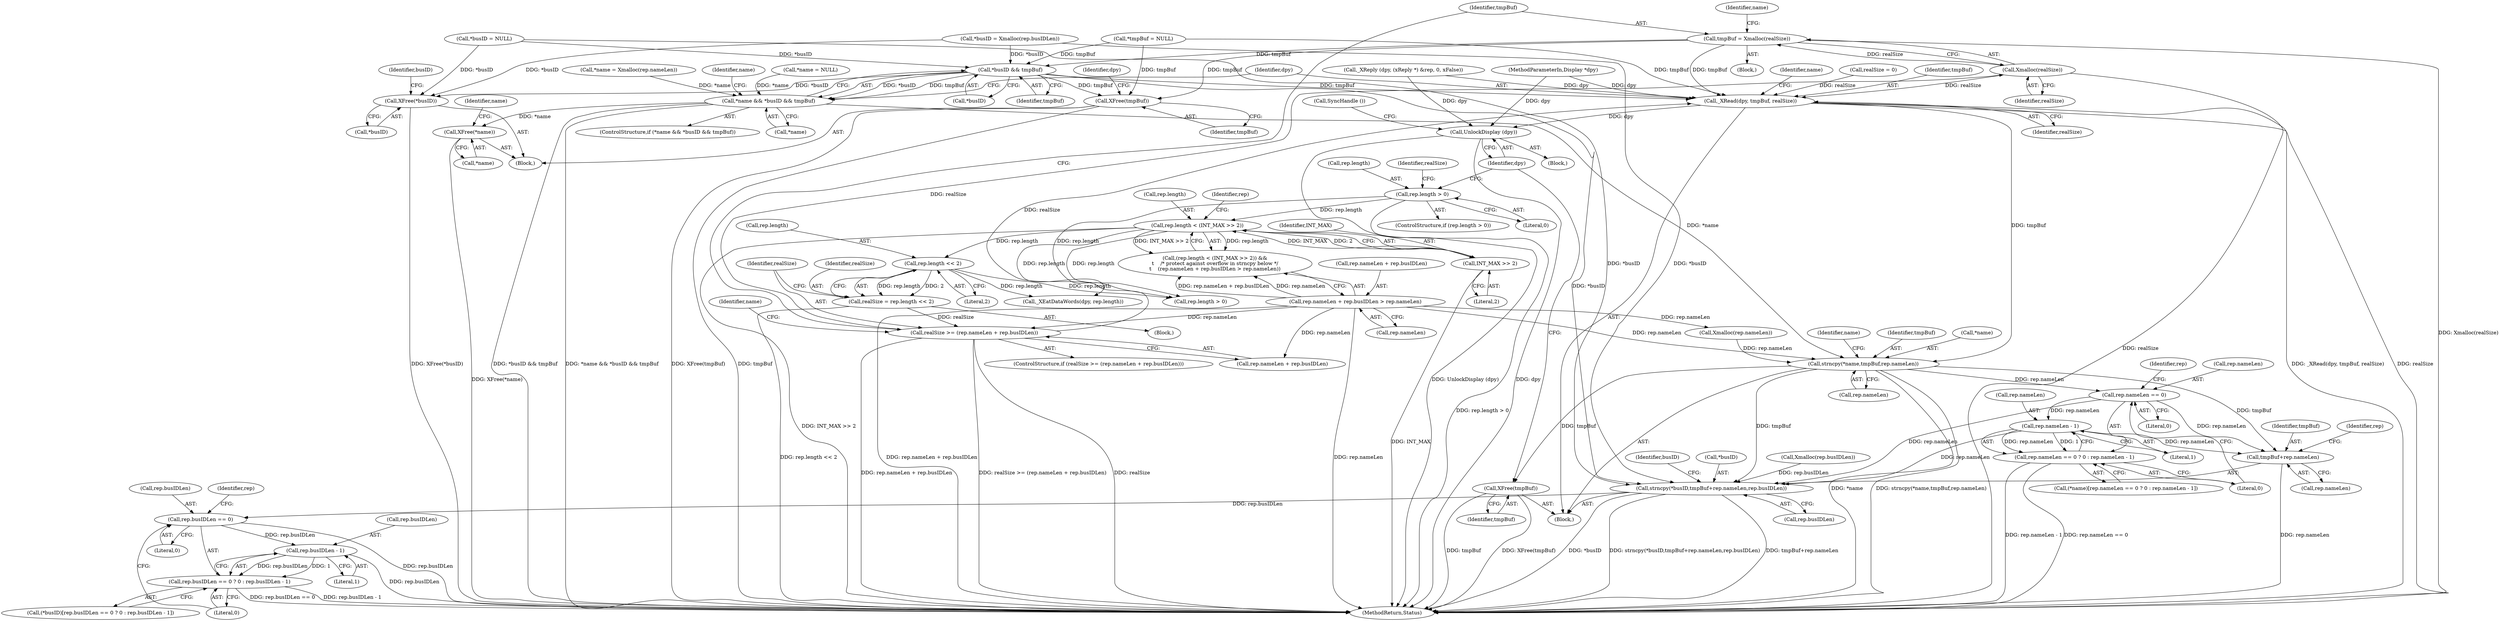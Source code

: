digraph "0_libXvMC_2cd95e7da8367cccdcdd5c9b160012d1dec5cbdb@API" {
"1000333" [label="(Call,tmpBuf = Xmalloc(realSize))"];
"1000335" [label="(Call,Xmalloc(realSize))"];
"1000323" [label="(Call,realSize >= (rep.nameLen + rep.busIDLen))"];
"1000315" [label="(Call,realSize = rep.length << 2)"];
"1000317" [label="(Call,rep.length << 2)"];
"1000296" [label="(Call,rep.length < (INT_MAX >> 2))"];
"1000280" [label="(Call,rep.length > 0)"];
"1000300" [label="(Call,INT_MAX >> 2)"];
"1000303" [label="(Call,rep.nameLen + rep.busIDLen > rep.nameLen)"];
"1000355" [label="(Call,*busID && tmpBuf)"];
"1000352" [label="(Call,*name && *busID && tmpBuf)"];
"1000364" [label="(Call,strncpy(*name,tmpBuf,rep.nameLen))"];
"1000376" [label="(Call,rep.nameLen == 0)"];
"1000382" [label="(Call,rep.nameLen - 1)"];
"1000375" [label="(Call,rep.nameLen == 0 ? 0 : rep.nameLen - 1)"];
"1000388" [label="(Call,strncpy(*busID,tmpBuf+rep.nameLen,rep.busIDLen))"];
"1000404" [label="(Call,rep.busIDLen == 0)"];
"1000410" [label="(Call,rep.busIDLen - 1)"];
"1000403" [label="(Call,rep.busIDLen == 0 ? 0 : rep.busIDLen - 1)"];
"1000391" [label="(Call,tmpBuf+rep.nameLen)"];
"1000416" [label="(Call,XFree(tmpBuf))"];
"1000420" [label="(Call,XFree(*name))"];
"1000360" [label="(Call,_XRead(dpy, tmpBuf, realSize))"];
"1000447" [label="(Call,UnlockDisplay (dpy))"];
"1000427" [label="(Call,XFree(*busID))"];
"1000434" [label="(Call,XFree(tmpBuf))"];
"1000249" [label="(Call,_XReply (dpy, (xReply *) &rep, 0, xFalse))"];
"1000422" [label="(Identifier,name)"];
"1000393" [label="(Call,rep.nameLen)"];
"1000384" [label="(Identifier,rep)"];
"1000392" [label="(Identifier,tmpBuf)"];
"1000303" [label="(Call,rep.nameLen + rep.busIDLen > rep.nameLen)"];
"1000448" [label="(Identifier,dpy)"];
"1000280" [label="(Call,rep.length > 0)"];
"1000360" [label="(Call,_XRead(dpy, tmpBuf, realSize))"];
"1000490" [label="(MethodReturn,Status)"];
"1000297" [label="(Call,rep.length)"];
"1000435" [label="(Identifier,tmpBuf)"];
"1000291" [label="(Call,*tmpBuf = NULL)"];
"1000437" [label="(Identifier,dpy)"];
"1000377" [label="(Call,rep.nameLen)"];
"1000281" [label="(Call,rep.length)"];
"1000304" [label="(Call,rep.nameLen + rep.busIDLen)"];
"1000391" [label="(Call,tmpBuf+rep.nameLen)"];
"1000396" [label="(Call,rep.busIDLen)"];
"1000410" [label="(Call,rep.busIDLen - 1)"];
"1000419" [label="(Block,)"];
"1000366" [label="(Identifier,name)"];
"1000344" [label="(Call,*busID = Xmalloc(rep.busIDLen))"];
"1000356" [label="(Call,*busID)"];
"1000436" [label="(Call,_XEatDataWords(dpy, rep.length))"];
"1000380" [label="(Literal,0)"];
"1000434" [label="(Call,XFree(tmpBuf))"];
"1000306" [label="(Identifier,rep)"];
"1000449" [label="(Call,SyncHandle ())"];
"1000361" [label="(Identifier,dpy)"];
"1000300" [label="(Call,INT_MAX >> 2)"];
"1000374" [label="(Identifier,name)"];
"1000382" [label="(Call,rep.nameLen - 1)"];
"1000340" [label="(Call,Xmalloc(rep.nameLen))"];
"1000288" [label="(Identifier,realSize)"];
"1000376" [label="(Call,rep.nameLen == 0)"];
"1000339" [label="(Identifier,name)"];
"1000367" [label="(Identifier,tmpBuf)"];
"1000364" [label="(Call,strncpy(*name,tmpBuf,rep.nameLen))"];
"1000318" [label="(Call,rep.length)"];
"1000412" [label="(Identifier,rep)"];
"1000417" [label="(Identifier,tmpBuf)"];
"1000363" [label="(Identifier,realSize)"];
"1000323" [label="(Call,realSize >= (rep.nameLen + rep.busIDLen))"];
"1000427" [label="(Call,XFree(*busID))"];
"1000432" [label="(Identifier,busID)"];
"1000381" [label="(Literal,0)"];
"1000411" [label="(Call,rep.busIDLen)"];
"1000359" [label="(Block,)"];
"1000284" [label="(Literal,0)"];
"1000375" [label="(Call,rep.nameLen == 0 ? 0 : rep.nameLen - 1)"];
"1000287" [label="(Call,realSize = 0)"];
"1000362" [label="(Identifier,tmpBuf)"];
"1000332" [label="(Block,)"];
"1000421" [label="(Call,*name)"];
"1000483" [label="(Call,rep.length > 0)"];
"1000333" [label="(Call,tmpBuf = Xmalloc(realSize))"];
"1000354" [label="(Identifier,name)"];
"1000324" [label="(Identifier,realSize)"];
"1000403" [label="(Call,rep.busIDLen == 0 ? 0 : rep.busIDLen - 1)"];
"1000103" [label="(MethodParameterIn,Display *dpy)"];
"1000295" [label="(Call,(rep.length < (INT_MAX >> 2)) &&\n\t    /* protect against overflow in strncpy below */\n\t    (rep.nameLen + rep.busIDLen > rep.nameLen))"];
"1000352" [label="(Call,*name && *busID && tmpBuf)"];
"1000302" [label="(Literal,2)"];
"1000111" [label="(Block,)"];
"1000311" [label="(Call,rep.nameLen)"];
"1000315" [label="(Call,realSize = rep.length << 2)"];
"1000279" [label="(ControlStructure,if (rep.length > 0))"];
"1000317" [label="(Call,rep.length << 2)"];
"1000296" [label="(Call,rep.length < (INT_MAX >> 2))"];
"1000358" [label="(Identifier,tmpBuf)"];
"1000314" [label="(Block,)"];
"1000322" [label="(ControlStructure,if (realSize >= (rep.nameLen + rep.busIDLen)))"];
"1000325" [label="(Call,rep.nameLen + rep.busIDLen)"];
"1000409" [label="(Literal,0)"];
"1000351" [label="(ControlStructure,if (*name && *busID && tmpBuf))"];
"1000137" [label="(Call,*busID = NULL)"];
"1000388" [label="(Call,strncpy(*busID,tmpBuf+rep.nameLen,rep.busIDLen))"];
"1000397" [label="(Identifier,rep)"];
"1000386" [label="(Literal,1)"];
"1000365" [label="(Call,*name)"];
"1000425" [label="(Identifier,name)"];
"1000416" [label="(Call,XFree(tmpBuf))"];
"1000447" [label="(Call,UnlockDisplay (dpy))"];
"1000402" [label="(Identifier,busID)"];
"1000334" [label="(Identifier,tmpBuf)"];
"1000383" [label="(Call,rep.nameLen)"];
"1000133" [label="(Call,*name = NULL)"];
"1000389" [label="(Call,*busID)"];
"1000372" [label="(Call,(*name)[rep.nameLen == 0 ? 0 : rep.nameLen - 1])"];
"1000404" [label="(Call,rep.busIDLen == 0)"];
"1000301" [label="(Identifier,INT_MAX)"];
"1000428" [label="(Call,*busID)"];
"1000347" [label="(Call,Xmalloc(rep.busIDLen))"];
"1000335" [label="(Call,Xmalloc(realSize))"];
"1000337" [label="(Call,*name = Xmalloc(rep.nameLen))"];
"1000355" [label="(Call,*busID && tmpBuf)"];
"1000408" [label="(Literal,0)"];
"1000400" [label="(Call,(*busID)[rep.busIDLen == 0 ? 0 : rep.busIDLen - 1])"];
"1000414" [label="(Literal,1)"];
"1000316" [label="(Identifier,realSize)"];
"1000321" [label="(Literal,2)"];
"1000336" [label="(Identifier,realSize)"];
"1000353" [label="(Call,*name)"];
"1000420" [label="(Call,XFree(*name))"];
"1000368" [label="(Call,rep.nameLen)"];
"1000405" [label="(Call,rep.busIDLen)"];
"1000333" -> "1000332"  [label="AST: "];
"1000333" -> "1000335"  [label="CFG: "];
"1000334" -> "1000333"  [label="AST: "];
"1000335" -> "1000333"  [label="AST: "];
"1000339" -> "1000333"  [label="CFG: "];
"1000333" -> "1000490"  [label="DDG: Xmalloc(realSize)"];
"1000335" -> "1000333"  [label="DDG: realSize"];
"1000333" -> "1000355"  [label="DDG: tmpBuf"];
"1000333" -> "1000360"  [label="DDG: tmpBuf"];
"1000333" -> "1000434"  [label="DDG: tmpBuf"];
"1000335" -> "1000336"  [label="CFG: "];
"1000336" -> "1000335"  [label="AST: "];
"1000335" -> "1000490"  [label="DDG: realSize"];
"1000323" -> "1000335"  [label="DDG: realSize"];
"1000335" -> "1000360"  [label="DDG: realSize"];
"1000323" -> "1000322"  [label="AST: "];
"1000323" -> "1000325"  [label="CFG: "];
"1000324" -> "1000323"  [label="AST: "];
"1000325" -> "1000323"  [label="AST: "];
"1000334" -> "1000323"  [label="CFG: "];
"1000354" -> "1000323"  [label="CFG: "];
"1000323" -> "1000490"  [label="DDG: realSize"];
"1000323" -> "1000490"  [label="DDG: rep.nameLen + rep.busIDLen"];
"1000323" -> "1000490"  [label="DDG: realSize >= (rep.nameLen + rep.busIDLen)"];
"1000315" -> "1000323"  [label="DDG: realSize"];
"1000303" -> "1000323"  [label="DDG: rep.nameLen"];
"1000323" -> "1000360"  [label="DDG: realSize"];
"1000315" -> "1000314"  [label="AST: "];
"1000315" -> "1000317"  [label="CFG: "];
"1000316" -> "1000315"  [label="AST: "];
"1000317" -> "1000315"  [label="AST: "];
"1000324" -> "1000315"  [label="CFG: "];
"1000315" -> "1000490"  [label="DDG: rep.length << 2"];
"1000317" -> "1000315"  [label="DDG: rep.length"];
"1000317" -> "1000315"  [label="DDG: 2"];
"1000317" -> "1000321"  [label="CFG: "];
"1000318" -> "1000317"  [label="AST: "];
"1000321" -> "1000317"  [label="AST: "];
"1000296" -> "1000317"  [label="DDG: rep.length"];
"1000317" -> "1000436"  [label="DDG: rep.length"];
"1000317" -> "1000483"  [label="DDG: rep.length"];
"1000296" -> "1000295"  [label="AST: "];
"1000296" -> "1000300"  [label="CFG: "];
"1000297" -> "1000296"  [label="AST: "];
"1000300" -> "1000296"  [label="AST: "];
"1000306" -> "1000296"  [label="CFG: "];
"1000295" -> "1000296"  [label="CFG: "];
"1000296" -> "1000490"  [label="DDG: INT_MAX >> 2"];
"1000296" -> "1000295"  [label="DDG: rep.length"];
"1000296" -> "1000295"  [label="DDG: INT_MAX >> 2"];
"1000280" -> "1000296"  [label="DDG: rep.length"];
"1000300" -> "1000296"  [label="DDG: INT_MAX"];
"1000300" -> "1000296"  [label="DDG: 2"];
"1000296" -> "1000436"  [label="DDG: rep.length"];
"1000296" -> "1000483"  [label="DDG: rep.length"];
"1000280" -> "1000279"  [label="AST: "];
"1000280" -> "1000284"  [label="CFG: "];
"1000281" -> "1000280"  [label="AST: "];
"1000284" -> "1000280"  [label="AST: "];
"1000288" -> "1000280"  [label="CFG: "];
"1000448" -> "1000280"  [label="CFG: "];
"1000280" -> "1000490"  [label="DDG: rep.length > 0"];
"1000280" -> "1000483"  [label="DDG: rep.length"];
"1000300" -> "1000302"  [label="CFG: "];
"1000301" -> "1000300"  [label="AST: "];
"1000302" -> "1000300"  [label="AST: "];
"1000300" -> "1000490"  [label="DDG: INT_MAX"];
"1000303" -> "1000295"  [label="AST: "];
"1000303" -> "1000311"  [label="CFG: "];
"1000304" -> "1000303"  [label="AST: "];
"1000311" -> "1000303"  [label="AST: "];
"1000295" -> "1000303"  [label="CFG: "];
"1000303" -> "1000490"  [label="DDG: rep.nameLen + rep.busIDLen"];
"1000303" -> "1000490"  [label="DDG: rep.nameLen"];
"1000303" -> "1000295"  [label="DDG: rep.nameLen + rep.busIDLen"];
"1000303" -> "1000295"  [label="DDG: rep.nameLen"];
"1000303" -> "1000325"  [label="DDG: rep.nameLen"];
"1000303" -> "1000340"  [label="DDG: rep.nameLen"];
"1000303" -> "1000364"  [label="DDG: rep.nameLen"];
"1000355" -> "1000352"  [label="AST: "];
"1000355" -> "1000356"  [label="CFG: "];
"1000355" -> "1000358"  [label="CFG: "];
"1000356" -> "1000355"  [label="AST: "];
"1000358" -> "1000355"  [label="AST: "];
"1000352" -> "1000355"  [label="CFG: "];
"1000355" -> "1000352"  [label="DDG: *busID"];
"1000355" -> "1000352"  [label="DDG: tmpBuf"];
"1000137" -> "1000355"  [label="DDG: *busID"];
"1000344" -> "1000355"  [label="DDG: *busID"];
"1000291" -> "1000355"  [label="DDG: tmpBuf"];
"1000355" -> "1000360"  [label="DDG: tmpBuf"];
"1000355" -> "1000388"  [label="DDG: *busID"];
"1000355" -> "1000427"  [label="DDG: *busID"];
"1000355" -> "1000434"  [label="DDG: tmpBuf"];
"1000352" -> "1000351"  [label="AST: "];
"1000352" -> "1000353"  [label="CFG: "];
"1000353" -> "1000352"  [label="AST: "];
"1000361" -> "1000352"  [label="CFG: "];
"1000422" -> "1000352"  [label="CFG: "];
"1000352" -> "1000490"  [label="DDG: *name && *busID && tmpBuf"];
"1000352" -> "1000490"  [label="DDG: *busID && tmpBuf"];
"1000133" -> "1000352"  [label="DDG: *name"];
"1000337" -> "1000352"  [label="DDG: *name"];
"1000352" -> "1000364"  [label="DDG: *name"];
"1000352" -> "1000420"  [label="DDG: *name"];
"1000364" -> "1000359"  [label="AST: "];
"1000364" -> "1000368"  [label="CFG: "];
"1000365" -> "1000364"  [label="AST: "];
"1000367" -> "1000364"  [label="AST: "];
"1000368" -> "1000364"  [label="AST: "];
"1000374" -> "1000364"  [label="CFG: "];
"1000364" -> "1000490"  [label="DDG: *name"];
"1000364" -> "1000490"  [label="DDG: strncpy(*name,tmpBuf,rep.nameLen)"];
"1000360" -> "1000364"  [label="DDG: tmpBuf"];
"1000340" -> "1000364"  [label="DDG: rep.nameLen"];
"1000364" -> "1000376"  [label="DDG: rep.nameLen"];
"1000364" -> "1000388"  [label="DDG: tmpBuf"];
"1000364" -> "1000391"  [label="DDG: tmpBuf"];
"1000364" -> "1000416"  [label="DDG: tmpBuf"];
"1000376" -> "1000375"  [label="AST: "];
"1000376" -> "1000380"  [label="CFG: "];
"1000377" -> "1000376"  [label="AST: "];
"1000380" -> "1000376"  [label="AST: "];
"1000381" -> "1000376"  [label="CFG: "];
"1000384" -> "1000376"  [label="CFG: "];
"1000376" -> "1000382"  [label="DDG: rep.nameLen"];
"1000376" -> "1000388"  [label="DDG: rep.nameLen"];
"1000376" -> "1000391"  [label="DDG: rep.nameLen"];
"1000382" -> "1000375"  [label="AST: "];
"1000382" -> "1000386"  [label="CFG: "];
"1000383" -> "1000382"  [label="AST: "];
"1000386" -> "1000382"  [label="AST: "];
"1000375" -> "1000382"  [label="CFG: "];
"1000382" -> "1000375"  [label="DDG: rep.nameLen"];
"1000382" -> "1000375"  [label="DDG: 1"];
"1000382" -> "1000388"  [label="DDG: rep.nameLen"];
"1000382" -> "1000391"  [label="DDG: rep.nameLen"];
"1000375" -> "1000372"  [label="AST: "];
"1000375" -> "1000381"  [label="CFG: "];
"1000381" -> "1000375"  [label="AST: "];
"1000372" -> "1000375"  [label="CFG: "];
"1000375" -> "1000490"  [label="DDG: rep.nameLen == 0"];
"1000375" -> "1000490"  [label="DDG: rep.nameLen - 1"];
"1000388" -> "1000359"  [label="AST: "];
"1000388" -> "1000396"  [label="CFG: "];
"1000389" -> "1000388"  [label="AST: "];
"1000391" -> "1000388"  [label="AST: "];
"1000396" -> "1000388"  [label="AST: "];
"1000402" -> "1000388"  [label="CFG: "];
"1000388" -> "1000490"  [label="DDG: *busID"];
"1000388" -> "1000490"  [label="DDG: strncpy(*busID,tmpBuf+rep.nameLen,rep.busIDLen)"];
"1000388" -> "1000490"  [label="DDG: tmpBuf+rep.nameLen"];
"1000137" -> "1000388"  [label="DDG: *busID"];
"1000344" -> "1000388"  [label="DDG: *busID"];
"1000347" -> "1000388"  [label="DDG: rep.busIDLen"];
"1000388" -> "1000404"  [label="DDG: rep.busIDLen"];
"1000404" -> "1000403"  [label="AST: "];
"1000404" -> "1000408"  [label="CFG: "];
"1000405" -> "1000404"  [label="AST: "];
"1000408" -> "1000404"  [label="AST: "];
"1000409" -> "1000404"  [label="CFG: "];
"1000412" -> "1000404"  [label="CFG: "];
"1000404" -> "1000490"  [label="DDG: rep.busIDLen"];
"1000404" -> "1000410"  [label="DDG: rep.busIDLen"];
"1000410" -> "1000403"  [label="AST: "];
"1000410" -> "1000414"  [label="CFG: "];
"1000411" -> "1000410"  [label="AST: "];
"1000414" -> "1000410"  [label="AST: "];
"1000403" -> "1000410"  [label="CFG: "];
"1000410" -> "1000490"  [label="DDG: rep.busIDLen"];
"1000410" -> "1000403"  [label="DDG: rep.busIDLen"];
"1000410" -> "1000403"  [label="DDG: 1"];
"1000403" -> "1000400"  [label="AST: "];
"1000403" -> "1000409"  [label="CFG: "];
"1000409" -> "1000403"  [label="AST: "];
"1000400" -> "1000403"  [label="CFG: "];
"1000403" -> "1000490"  [label="DDG: rep.busIDLen == 0"];
"1000403" -> "1000490"  [label="DDG: rep.busIDLen - 1"];
"1000391" -> "1000393"  [label="CFG: "];
"1000392" -> "1000391"  [label="AST: "];
"1000393" -> "1000391"  [label="AST: "];
"1000397" -> "1000391"  [label="CFG: "];
"1000391" -> "1000490"  [label="DDG: rep.nameLen"];
"1000416" -> "1000359"  [label="AST: "];
"1000416" -> "1000417"  [label="CFG: "];
"1000417" -> "1000416"  [label="AST: "];
"1000448" -> "1000416"  [label="CFG: "];
"1000416" -> "1000490"  [label="DDG: XFree(tmpBuf)"];
"1000416" -> "1000490"  [label="DDG: tmpBuf"];
"1000420" -> "1000419"  [label="AST: "];
"1000420" -> "1000421"  [label="CFG: "];
"1000421" -> "1000420"  [label="AST: "];
"1000425" -> "1000420"  [label="CFG: "];
"1000420" -> "1000490"  [label="DDG: XFree(*name)"];
"1000360" -> "1000359"  [label="AST: "];
"1000360" -> "1000363"  [label="CFG: "];
"1000361" -> "1000360"  [label="AST: "];
"1000362" -> "1000360"  [label="AST: "];
"1000363" -> "1000360"  [label="AST: "];
"1000366" -> "1000360"  [label="CFG: "];
"1000360" -> "1000490"  [label="DDG: _XRead(dpy, tmpBuf, realSize)"];
"1000360" -> "1000490"  [label="DDG: realSize"];
"1000249" -> "1000360"  [label="DDG: dpy"];
"1000103" -> "1000360"  [label="DDG: dpy"];
"1000291" -> "1000360"  [label="DDG: tmpBuf"];
"1000287" -> "1000360"  [label="DDG: realSize"];
"1000360" -> "1000447"  [label="DDG: dpy"];
"1000447" -> "1000111"  [label="AST: "];
"1000447" -> "1000448"  [label="CFG: "];
"1000448" -> "1000447"  [label="AST: "];
"1000449" -> "1000447"  [label="CFG: "];
"1000447" -> "1000490"  [label="DDG: UnlockDisplay (dpy)"];
"1000447" -> "1000490"  [label="DDG: dpy"];
"1000249" -> "1000447"  [label="DDG: dpy"];
"1000103" -> "1000447"  [label="DDG: dpy"];
"1000427" -> "1000419"  [label="AST: "];
"1000427" -> "1000428"  [label="CFG: "];
"1000428" -> "1000427"  [label="AST: "];
"1000432" -> "1000427"  [label="CFG: "];
"1000427" -> "1000490"  [label="DDG: XFree(*busID)"];
"1000137" -> "1000427"  [label="DDG: *busID"];
"1000344" -> "1000427"  [label="DDG: *busID"];
"1000434" -> "1000419"  [label="AST: "];
"1000434" -> "1000435"  [label="CFG: "];
"1000435" -> "1000434"  [label="AST: "];
"1000437" -> "1000434"  [label="CFG: "];
"1000434" -> "1000490"  [label="DDG: XFree(tmpBuf)"];
"1000434" -> "1000490"  [label="DDG: tmpBuf"];
"1000291" -> "1000434"  [label="DDG: tmpBuf"];
}
